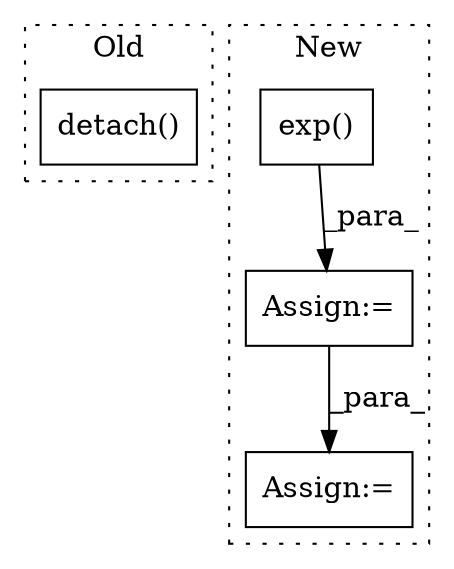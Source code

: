 digraph G {
subgraph cluster0 {
1 [label="detach()" a="75" s="1433" l="27" shape="box"];
label = "Old";
style="dotted";
}
subgraph cluster1 {
2 [label="exp()" a="75" s="937" l="25" shape="box"];
3 [label="Assign:=" a="68" s="1027" l="4" shape="box"];
4 [label="Assign:=" a="68" s="934" l="3" shape="box"];
label = "New";
style="dotted";
}
2 -> 4 [label="_para_"];
4 -> 3 [label="_para_"];
}